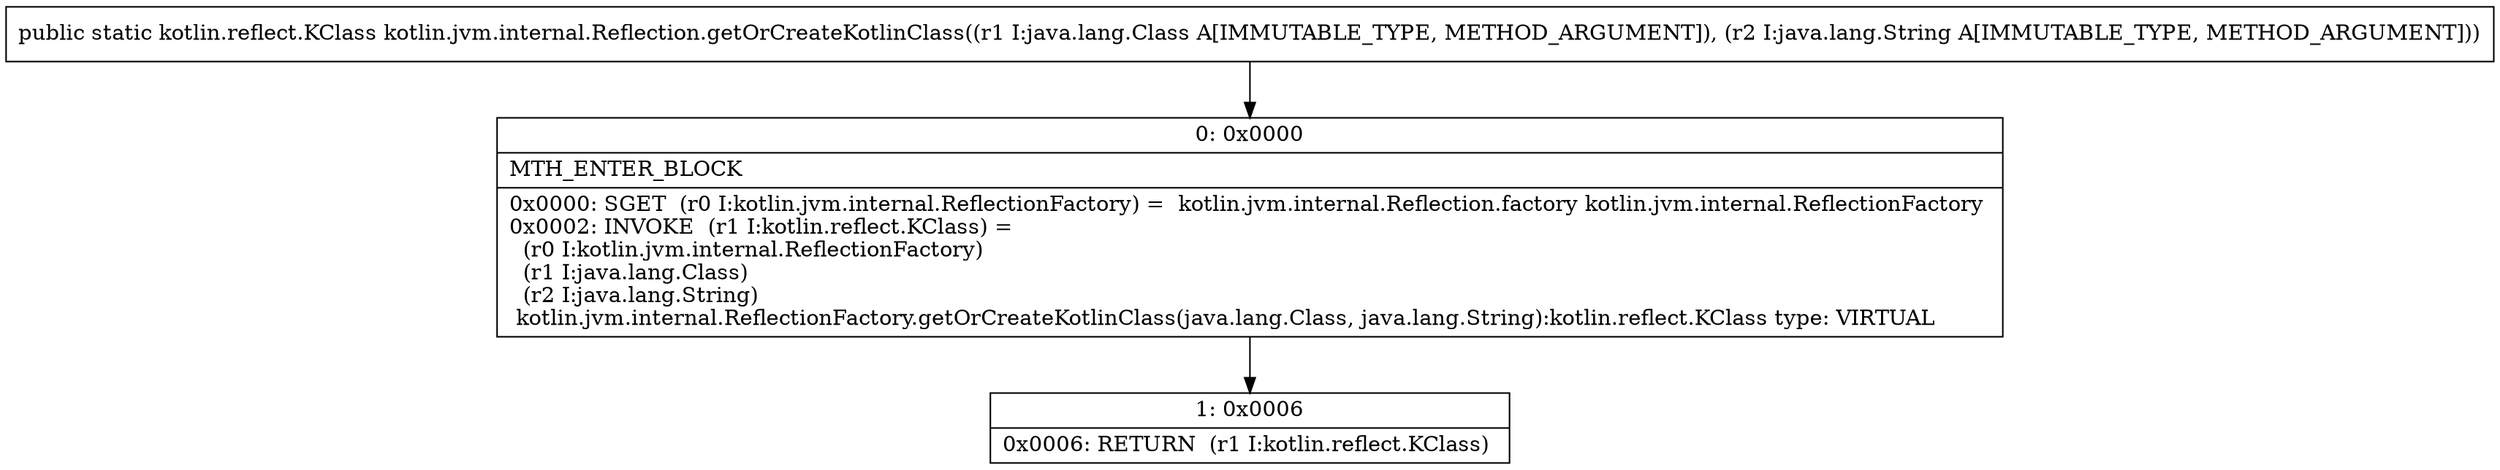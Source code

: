 digraph "CFG forkotlin.jvm.internal.Reflection.getOrCreateKotlinClass(Ljava\/lang\/Class;Ljava\/lang\/String;)Lkotlin\/reflect\/KClass;" {
Node_0 [shape=record,label="{0\:\ 0x0000|MTH_ENTER_BLOCK\l|0x0000: SGET  (r0 I:kotlin.jvm.internal.ReflectionFactory) =  kotlin.jvm.internal.Reflection.factory kotlin.jvm.internal.ReflectionFactory \l0x0002: INVOKE  (r1 I:kotlin.reflect.KClass) = \l  (r0 I:kotlin.jvm.internal.ReflectionFactory)\l  (r1 I:java.lang.Class)\l  (r2 I:java.lang.String)\l kotlin.jvm.internal.ReflectionFactory.getOrCreateKotlinClass(java.lang.Class, java.lang.String):kotlin.reflect.KClass type: VIRTUAL \l}"];
Node_1 [shape=record,label="{1\:\ 0x0006|0x0006: RETURN  (r1 I:kotlin.reflect.KClass) \l}"];
MethodNode[shape=record,label="{public static kotlin.reflect.KClass kotlin.jvm.internal.Reflection.getOrCreateKotlinClass((r1 I:java.lang.Class A[IMMUTABLE_TYPE, METHOD_ARGUMENT]), (r2 I:java.lang.String A[IMMUTABLE_TYPE, METHOD_ARGUMENT])) }"];
MethodNode -> Node_0;
Node_0 -> Node_1;
}

